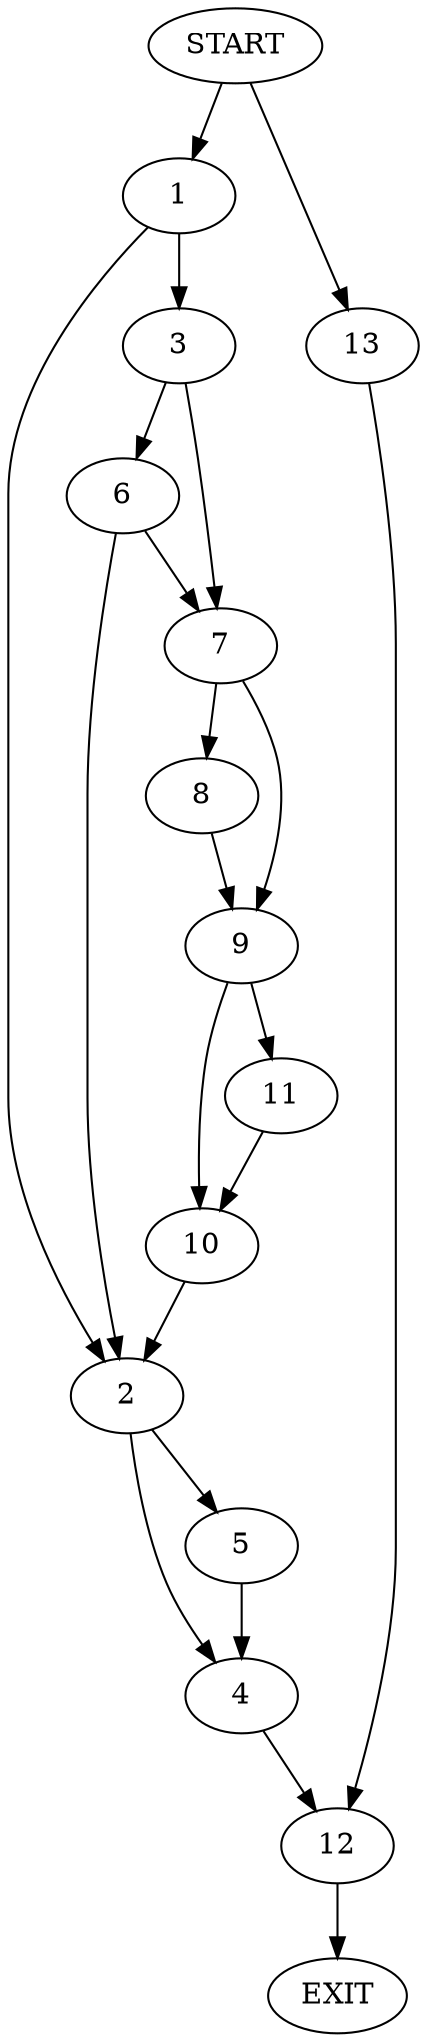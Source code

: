 digraph {
0 [label="START"]
14 [label="EXIT"]
0 -> 1
1 -> 2
1 -> 3
2 -> 4
2 -> 5
3 -> 6
3 -> 7
6 -> 2
6 -> 7
7 -> 8
7 -> 9
9 -> 10
9 -> 11
8 -> 9
11 -> 10
10 -> 2
4 -> 12
5 -> 4
12 -> 14
0 -> 13
13 -> 12
}
